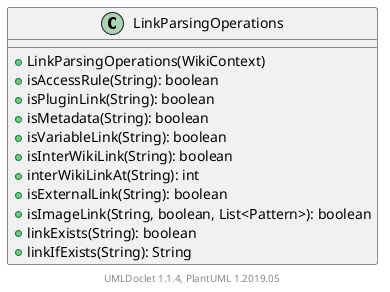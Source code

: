@startuml

    class LinkParsingOperations [[LinkParsingOperations.html]] {
        +LinkParsingOperations(WikiContext)
        +isAccessRule(String): boolean
        +isPluginLink(String): boolean
        +isMetadata(String): boolean
        +isVariableLink(String): boolean
        +isInterWikiLink(String): boolean
        +interWikiLinkAt(String): int
        +isExternalLink(String): boolean
        +isImageLink(String, boolean, List<Pattern>): boolean
        +linkExists(String): boolean
        +linkIfExists(String): String
    }


    center footer UMLDoclet 1.1.4, PlantUML 1.2019.05
@enduml
